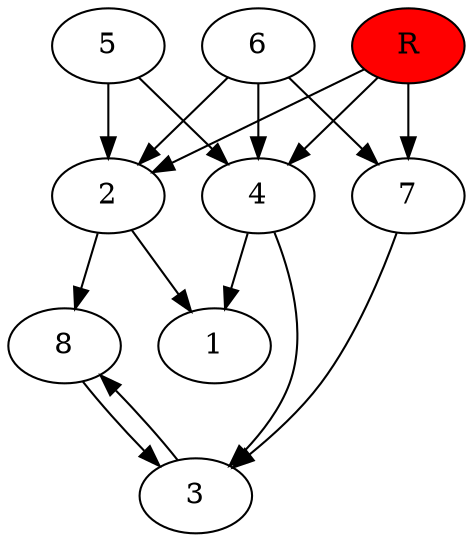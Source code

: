 digraph prb27795 {
	1
	2
	3
	4
	5
	6
	7
	8
	R [fillcolor="#ff0000" style=filled]
	2 -> 1
	2 -> 8
	3 -> 8
	4 -> 1
	4 -> 3
	5 -> 2
	5 -> 4
	6 -> 2
	6 -> 4
	6 -> 7
	7 -> 3
	8 -> 3
	R -> 2
	R -> 4
	R -> 7
}
